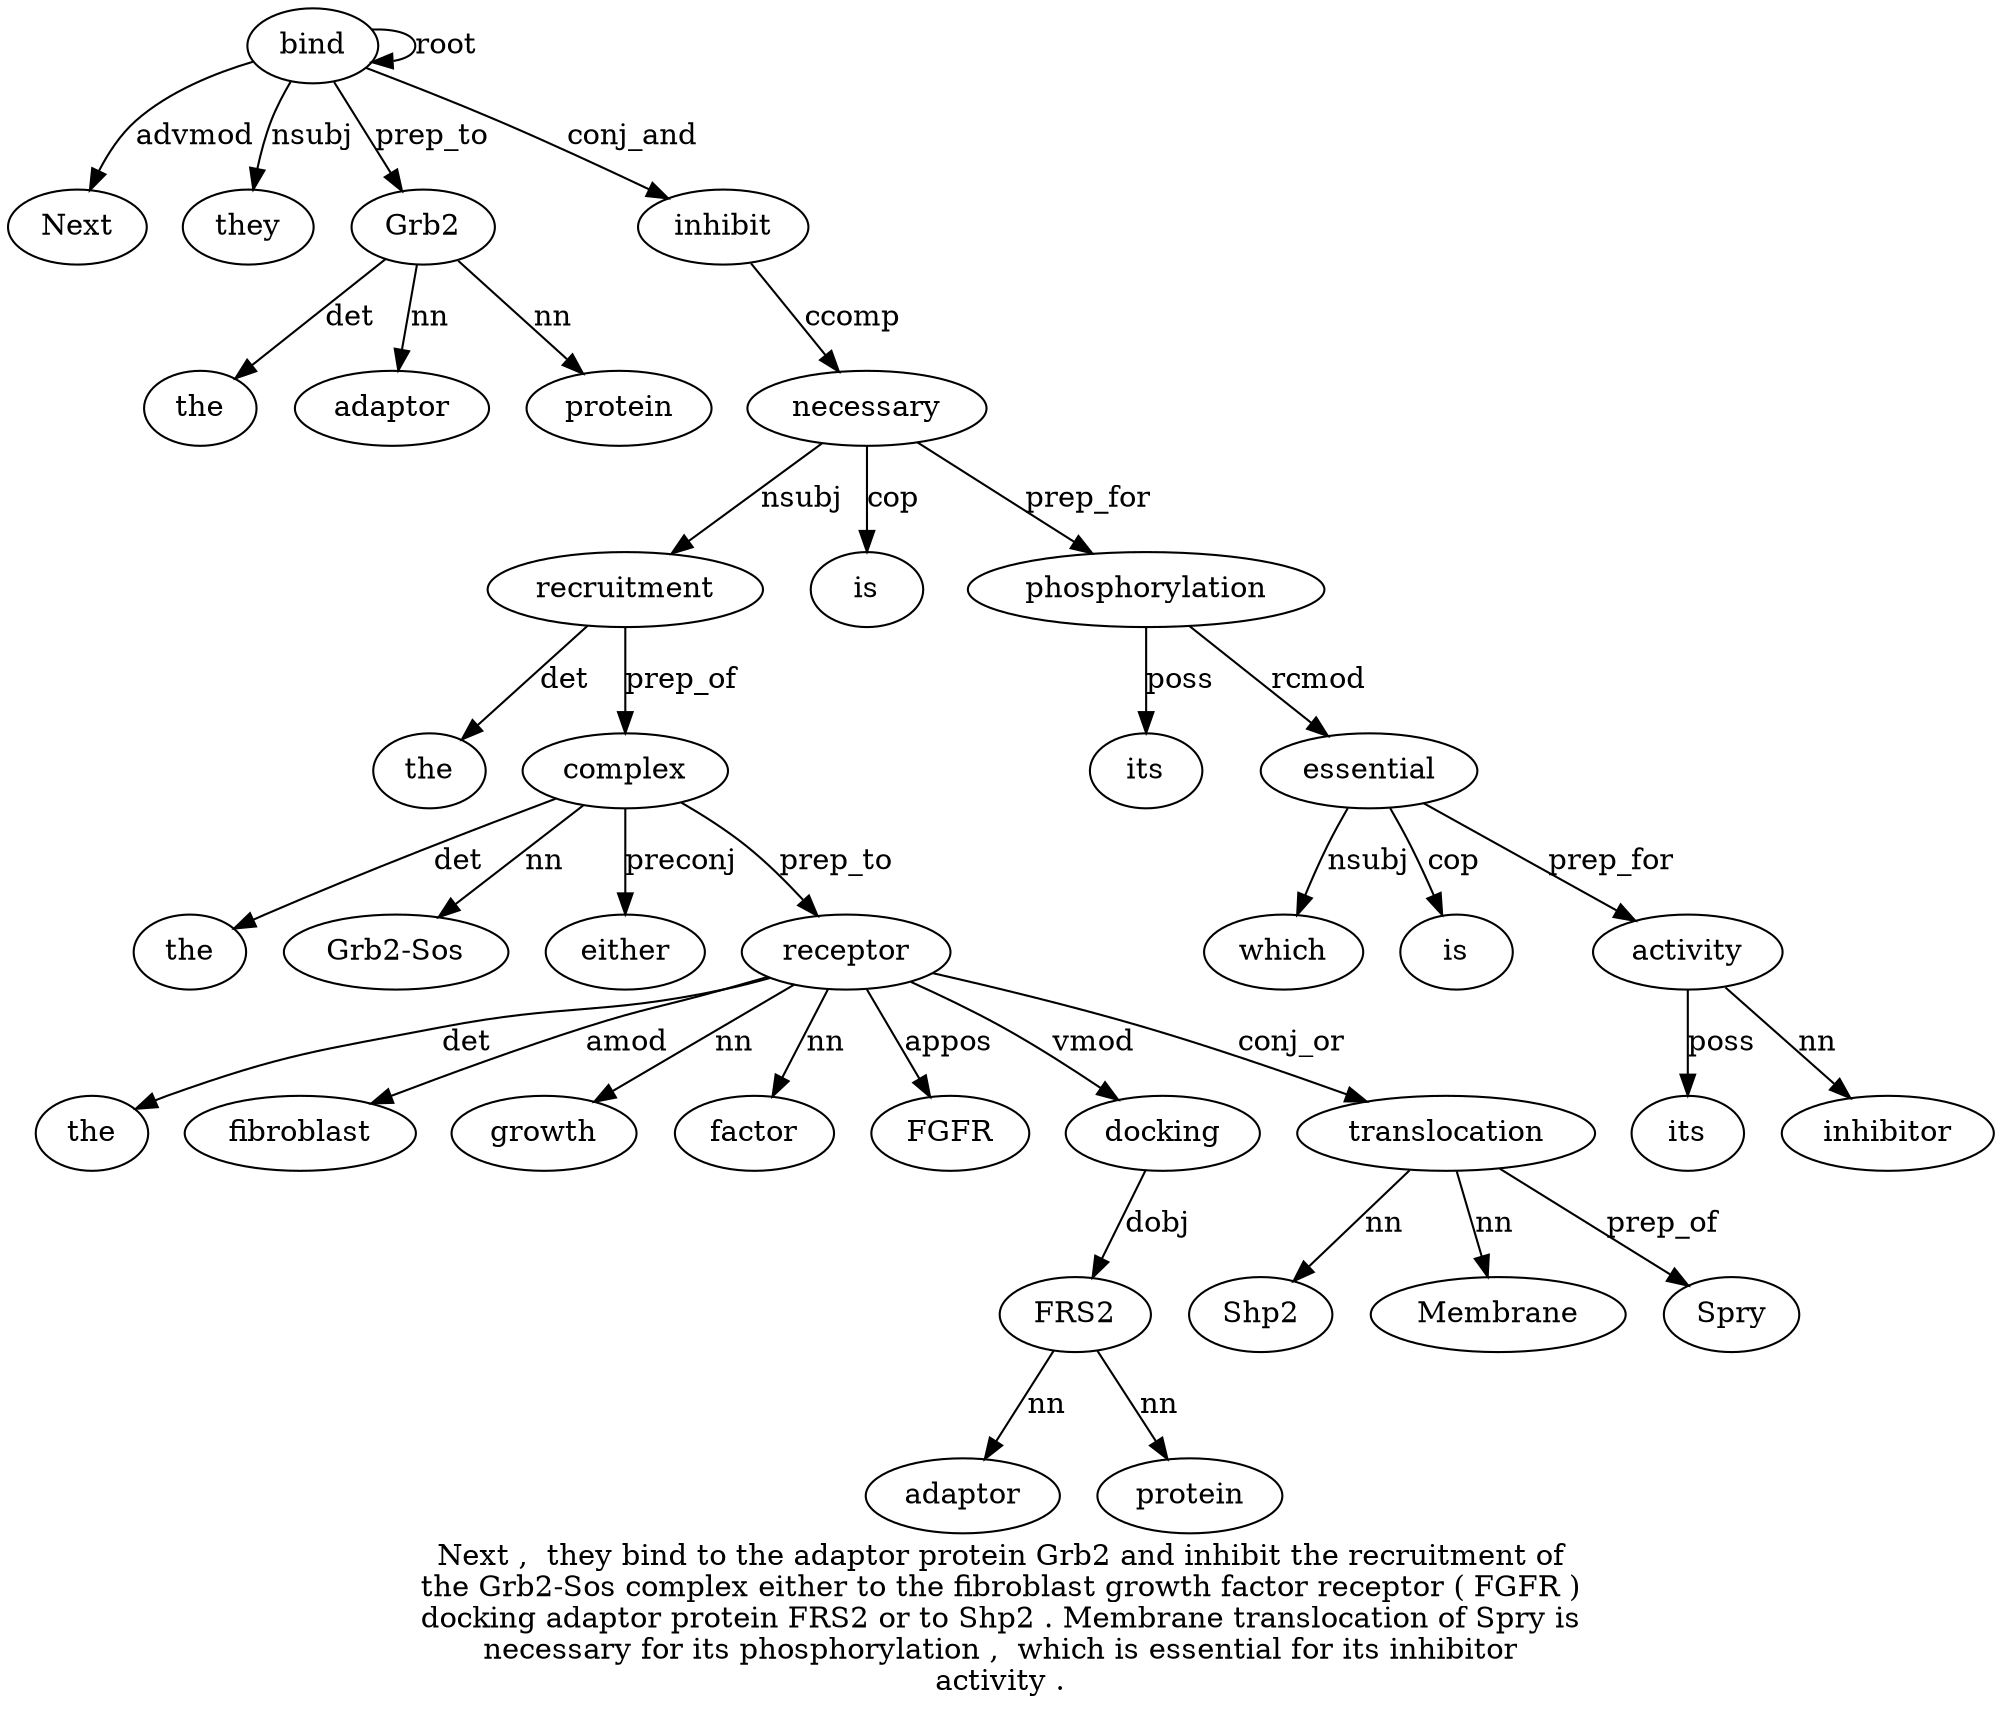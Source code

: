 digraph "Next ,  they bind to the adaptor protein Grb2 and inhibit the recruitment of the Grb2-Sos complex either to the fibroblast growth factor receptor ( FGFR ) docking adaptor protein FRS2 or to Shp2 . Membrane translocation of Spry is necessary for its phosphorylation ,  which is essential for its inhibitor activity ." {
label="Next ,  they bind to the adaptor protein Grb2 and inhibit the recruitment of
the Grb2-Sos complex either to the fibroblast growth factor receptor ( FGFR )
docking adaptor protein FRS2 or to Shp2 . Membrane translocation of Spry is
necessary for its phosphorylation ,  which is essential for its inhibitor
activity .";
bind4 [style=filled, fillcolor=white, label=bind];
Next1 [style=filled, fillcolor=white, label=Next];
bind4 -> Next1  [label=advmod];
they3 [style=filled, fillcolor=white, label=they];
bind4 -> they3  [label=nsubj];
bind4 -> bind4  [label=root];
Grb29 [style=filled, fillcolor=white, label=Grb2];
the6 [style=filled, fillcolor=white, label=the];
Grb29 -> the6  [label=det];
adaptor7 [style=filled, fillcolor=white, label=adaptor];
Grb29 -> adaptor7  [label=nn];
protein8 [style=filled, fillcolor=white, label=protein];
Grb29 -> protein8  [label=nn];
bind4 -> Grb29  [label=prep_to];
inhibit11 [style=filled, fillcolor=white, label=inhibit];
bind4 -> inhibit11  [label=conj_and];
recruitment13 [style=filled, fillcolor=white, label=recruitment];
the12 [style=filled, fillcolor=white, label=the];
recruitment13 -> the12  [label=det];
necessary41 [style=filled, fillcolor=white, label=necessary];
necessary41 -> recruitment13  [label=nsubj];
complex17 [style=filled, fillcolor=white, label=complex];
the15 [style=filled, fillcolor=white, label=the];
complex17 -> the15  [label=det];
"Grb2-Sos16" [style=filled, fillcolor=white, label="Grb2-Sos"];
complex17 -> "Grb2-Sos16"  [label=nn];
recruitment13 -> complex17  [label=prep_of];
either18 [style=filled, fillcolor=white, label=either];
complex17 -> either18  [label=preconj];
receptor24 [style=filled, fillcolor=white, label=receptor];
the20 [style=filled, fillcolor=white, label=the];
receptor24 -> the20  [label=det];
fibroblast21 [style=filled, fillcolor=white, label=fibroblast];
receptor24 -> fibroblast21  [label=amod];
growth22 [style=filled, fillcolor=white, label=growth];
receptor24 -> growth22  [label=nn];
factor23 [style=filled, fillcolor=white, label=factor];
receptor24 -> factor23  [label=nn];
complex17 -> receptor24  [label=prep_to];
FGFR26 [style=filled, fillcolor=white, label=FGFR];
receptor24 -> FGFR26  [label=appos];
docking28 [style=filled, fillcolor=white, label=docking];
receptor24 -> docking28  [label=vmod];
FRS231 [style=filled, fillcolor=white, label=FRS2];
adaptor29 [style=filled, fillcolor=white, label=adaptor];
FRS231 -> adaptor29  [label=nn];
protein30 [style=filled, fillcolor=white, label=protein];
FRS231 -> protein30  [label=nn];
docking28 -> FRS231  [label=dobj];
translocation37 [style=filled, fillcolor=white, label=translocation];
Shp234 [style=filled, fillcolor=white, label=Shp2];
translocation37 -> Shp234  [label=nn];
Membrane36 [style=filled, fillcolor=white, label=Membrane];
translocation37 -> Membrane36  [label=nn];
receptor24 -> translocation37  [label=conj_or];
Spry39 [style=filled, fillcolor=white, label=Spry];
translocation37 -> Spry39  [label=prep_of];
is40 [style=filled, fillcolor=white, label=is];
necessary41 -> is40  [label=cop];
inhibit11 -> necessary41  [label=ccomp];
phosphorylation44 [style=filled, fillcolor=white, label=phosphorylation];
its43 [style=filled, fillcolor=white, label=its];
phosphorylation44 -> its43  [label=poss];
necessary41 -> phosphorylation44  [label=prep_for];
essential48 [style=filled, fillcolor=white, label=essential];
which46 [style=filled, fillcolor=white, label=which];
essential48 -> which46  [label=nsubj];
is47 [style=filled, fillcolor=white, label=is];
essential48 -> is47  [label=cop];
phosphorylation44 -> essential48  [label=rcmod];
activity52 [style=filled, fillcolor=white, label=activity];
its50 [style=filled, fillcolor=white, label=its];
activity52 -> its50  [label=poss];
inhibitor51 [style=filled, fillcolor=white, label=inhibitor];
activity52 -> inhibitor51  [label=nn];
essential48 -> activity52  [label=prep_for];
}
